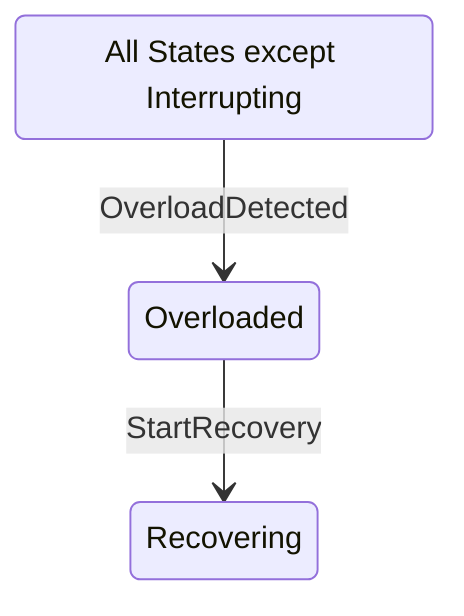 stateDiagram-v2
    state "All States except Interrupting" as All
    All --> Overloaded : OverloadDetected
    Overloaded --> Recovering : StartRecovery